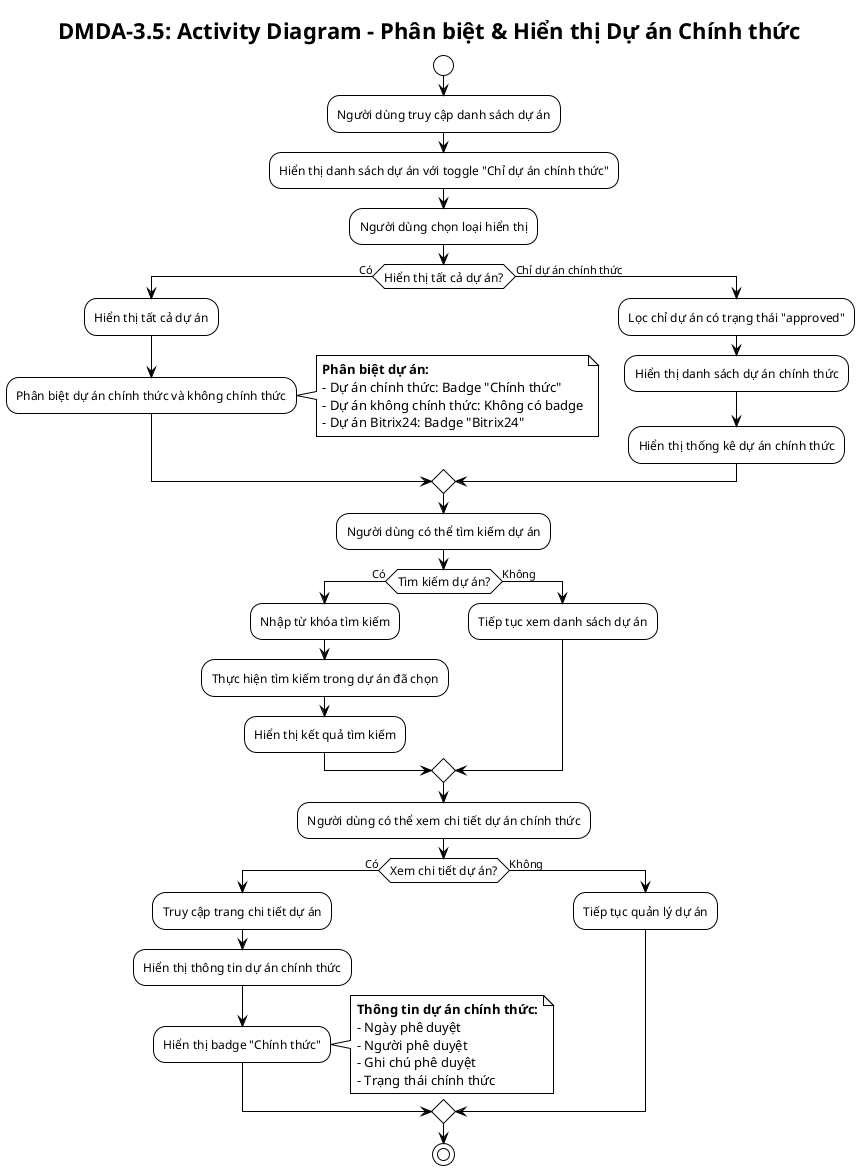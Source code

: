 @startuml DMDA-3.5 Activity Diagram
!theme plain
skinparam activityFontSize 12

title DMDA-3.5: Activity Diagram - Phân biệt & Hiển thị Dự án Chính thức

start

:Người dùng truy cập danh sách dự án;

:Hiển thị danh sách dự án với toggle "Chỉ dự án chính thức";

:Người dùng chọn loại hiển thị;

if (Hiển thị tất cả dự án?) then (Có)
    :Hiển thị tất cả dự án;
    :Phân biệt dự án chính thức và không chính thức;
    note right
    **Phân biệt dự án:**
    - Dự án chính thức: Badge "Chính thức"
    - Dự án không chính thức: Không có badge
    - Dự án Bitrix24: Badge "Bitrix24"
    end note
else (Chỉ dự án chính thức)
    :Lọc chỉ dự án có trạng thái "approved";
    :Hiển thị danh sách dự án chính thức;
    :Hiển thị thống kê dự án chính thức;
endif

:Người dùng có thể tìm kiếm dự án;

if (Tìm kiếm dự án?) then (Có)
    :Nhập từ khóa tìm kiếm;
    :Thực hiện tìm kiếm trong dự án đã chọn;
    :Hiển thị kết quả tìm kiếm;
else (Không)
    :Tiếp tục xem danh sách dự án;
endif

:Người dùng có thể xem chi tiết dự án chính thức;

if (Xem chi tiết dự án?) then (Có)
    :Truy cập trang chi tiết dự án;
    :Hiển thị thông tin dự án chính thức;
    :Hiển thị badge "Chính thức";
    note right
    **Thông tin dự án chính thức:**
    - Ngày phê duyệt
    - Người phê duyệt
    - Ghi chú phê duyệt
    - Trạng thái chính thức
    end note
else (Không)
    :Tiếp tục quản lý dự án;
endif

stop

@enduml
